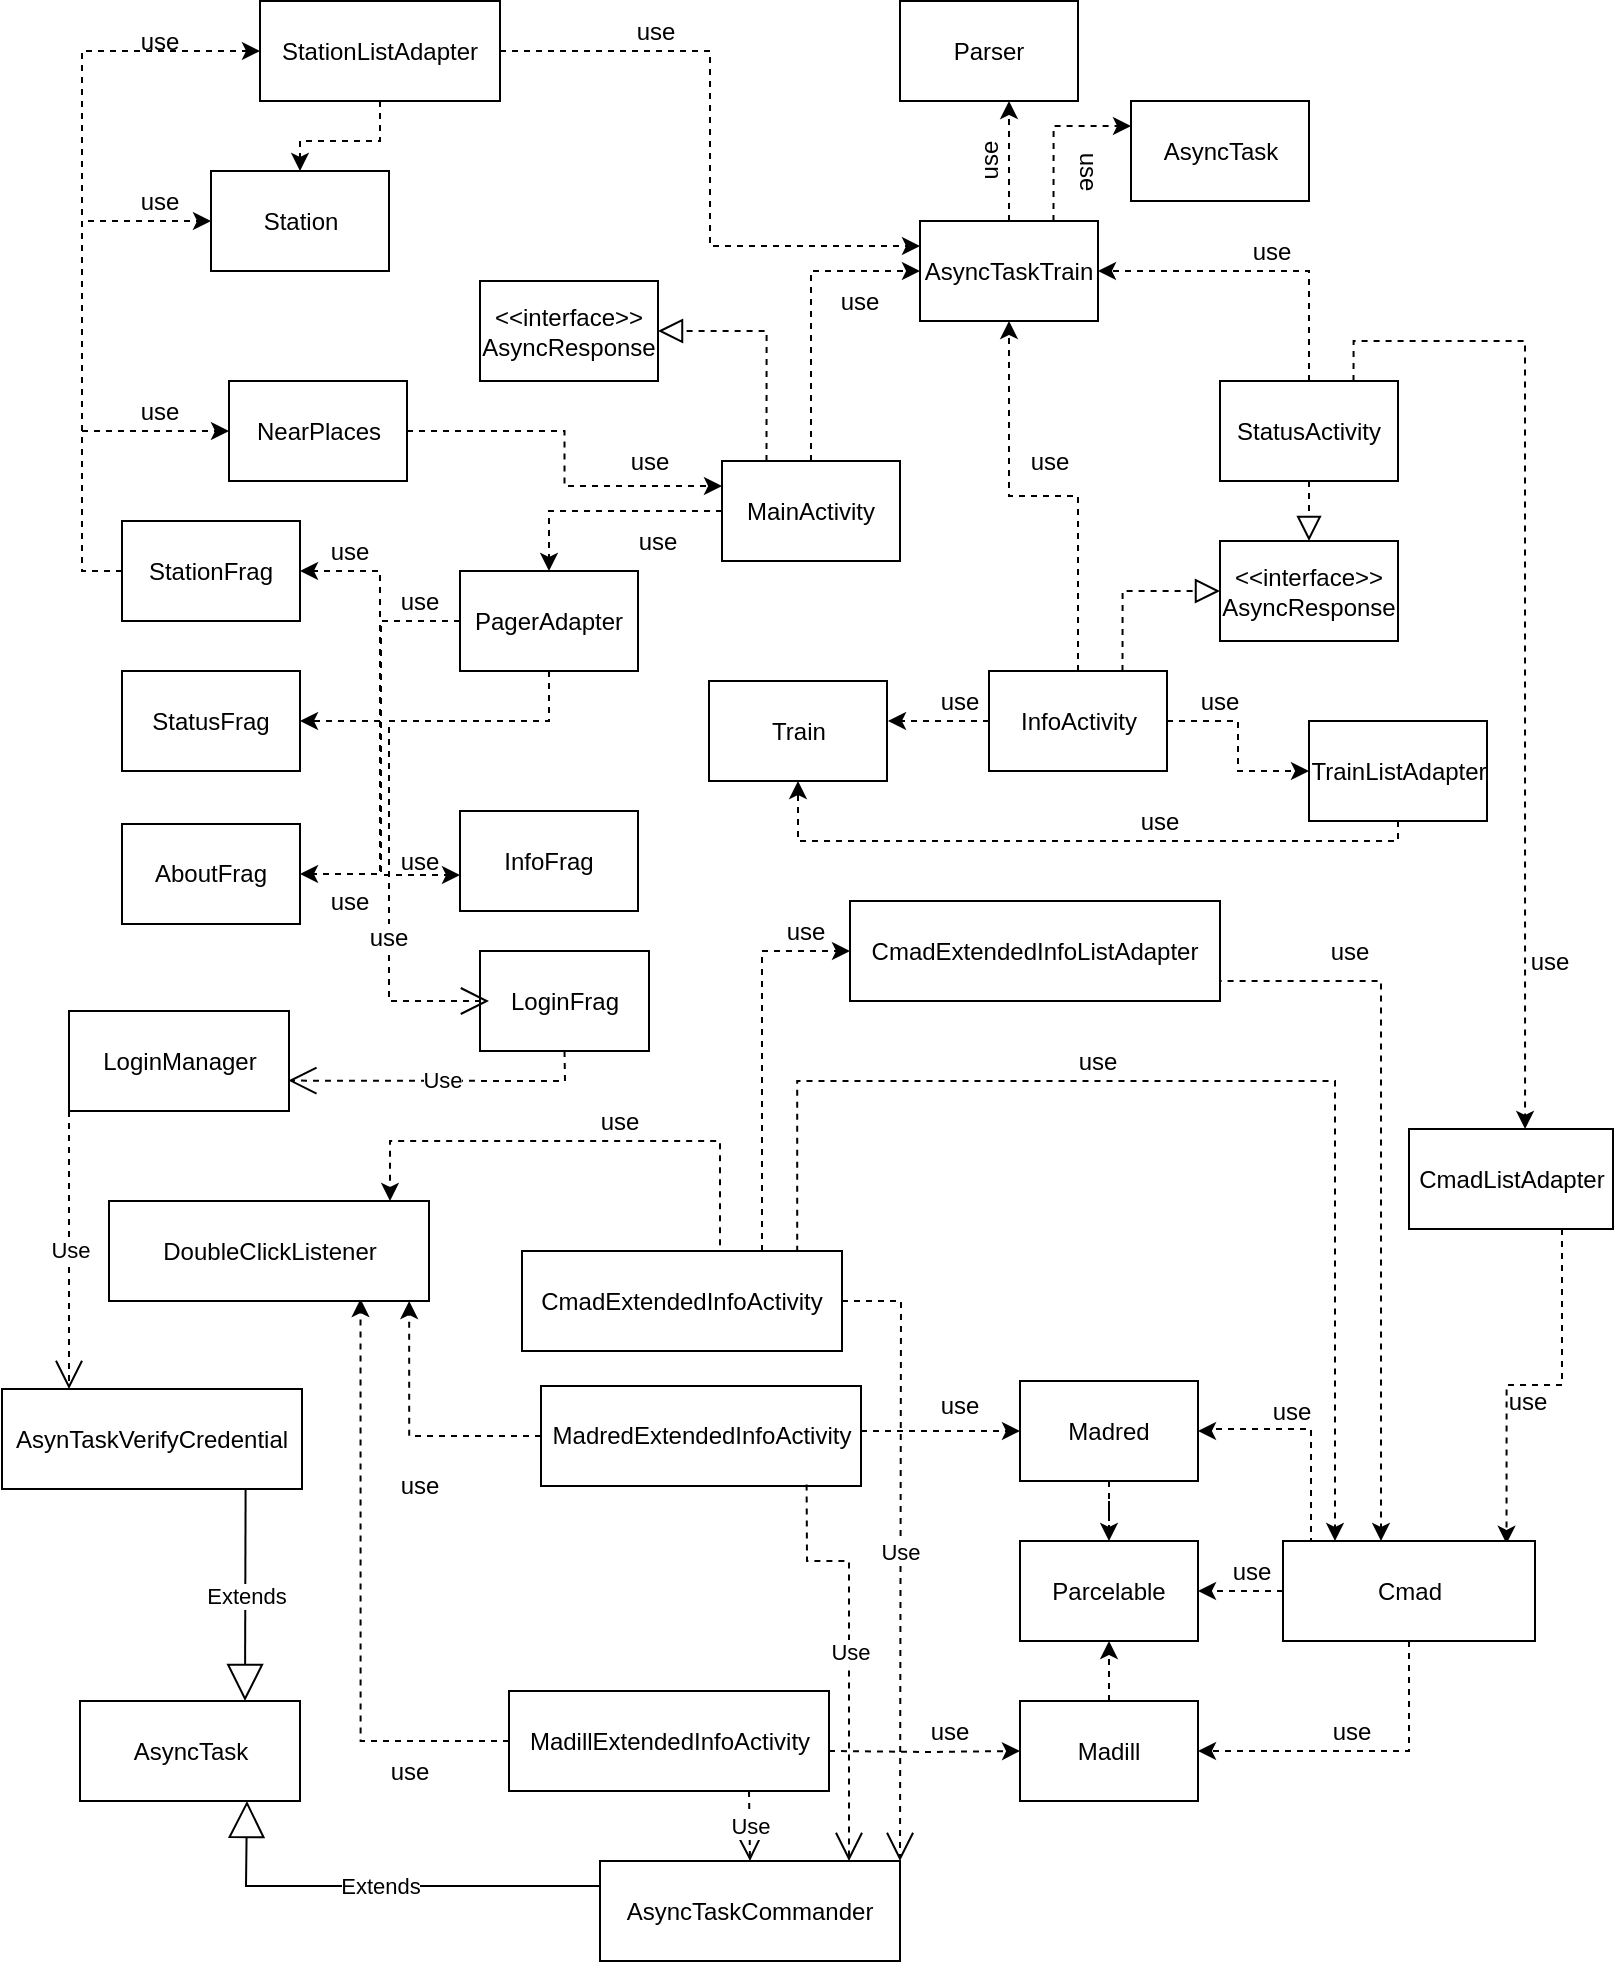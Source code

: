 <mxfile version="12.6.8" type="device"><diagram id="ic2kdQKNIkcibtvWoCll" name="Page-1"><mxGraphModel dx="918" dy="1298" grid="1" gridSize="10" guides="1" tooltips="1" connect="1" arrows="1" fold="1" page="1" pageScale="1" pageWidth="827" pageHeight="1169" math="0" shadow="0"><root><mxCell id="0"/><mxCell id="1" parent="0"/><mxCell id="wxgANtYZUAb52NGSIMrv-1" style="edgeStyle=orthogonalEdgeStyle;rounded=0;orthogonalLoop=1;jettySize=auto;html=1;exitX=0.5;exitY=0;exitDx=0;exitDy=0;entryX=0;entryY=0.5;entryDx=0;entryDy=0;dashed=1;" parent="1" source="wxgANtYZUAb52NGSIMrv-4" target="wxgANtYZUAb52NGSIMrv-9" edge="1"><mxGeometry relative="1" as="geometry"/></mxCell><mxCell id="wxgANtYZUAb52NGSIMrv-2" style="edgeStyle=orthogonalEdgeStyle;rounded=0;orthogonalLoop=1;jettySize=auto;html=1;exitX=0.25;exitY=0;exitDx=0;exitDy=0;entryX=1;entryY=0.5;entryDx=0;entryDy=0;dashed=1;endArrow=block;endFill=0;endSize=10;" parent="1" source="wxgANtYZUAb52NGSIMrv-4" target="wxgANtYZUAb52NGSIMrv-5" edge="1"><mxGeometry relative="1" as="geometry"/></mxCell><mxCell id="wxgANtYZUAb52NGSIMrv-3" style="edgeStyle=orthogonalEdgeStyle;rounded=0;orthogonalLoop=1;jettySize=auto;html=1;exitX=0;exitY=0.5;exitDx=0;exitDy=0;entryX=0.5;entryY=0;entryDx=0;entryDy=0;dashed=1;" parent="1" source="wxgANtYZUAb52NGSIMrv-4" target="wxgANtYZUAb52NGSIMrv-20" edge="1"><mxGeometry relative="1" as="geometry"/></mxCell><mxCell id="wxgANtYZUAb52NGSIMrv-4" value="MainActivity" style="rounded=0;whiteSpace=wrap;html=1;" parent="1" vertex="1"><mxGeometry x="370" y="324.5" width="89" height="50" as="geometry"/></mxCell><mxCell id="wxgANtYZUAb52NGSIMrv-5" value="&amp;lt;&amp;lt;interface&amp;gt;&amp;gt;&lt;br&gt;AsyncResponse" style="rounded=0;whiteSpace=wrap;html=1;" parent="1" vertex="1"><mxGeometry x="249" y="234.5" width="89" height="50" as="geometry"/></mxCell><mxCell id="wxgANtYZUAb52NGSIMrv-6" style="edgeStyle=orthogonalEdgeStyle;rounded=0;orthogonalLoop=1;jettySize=auto;html=1;exitX=0.5;exitY=0;exitDx=0;exitDy=0;entryX=0.5;entryY=1;entryDx=0;entryDy=0;strokeColor=none;dashed=1;" parent="1" source="wxgANtYZUAb52NGSIMrv-9" target="wxgANtYZUAb52NGSIMrv-10" edge="1"><mxGeometry relative="1" as="geometry"/></mxCell><mxCell id="wxgANtYZUAb52NGSIMrv-7" style="edgeStyle=orthogonalEdgeStyle;rounded=0;orthogonalLoop=1;jettySize=auto;html=1;dashed=1;" parent="1" source="wxgANtYZUAb52NGSIMrv-9" edge="1"><mxGeometry relative="1" as="geometry"><mxPoint x="513.5" y="144.5" as="targetPoint"/></mxGeometry></mxCell><mxCell id="wxgANtYZUAb52NGSIMrv-8" style="edgeStyle=orthogonalEdgeStyle;rounded=0;orthogonalLoop=1;jettySize=auto;html=1;exitX=0.75;exitY=0;exitDx=0;exitDy=0;entryX=0;entryY=0.25;entryDx=0;entryDy=0;dashed=1;" parent="1" source="wxgANtYZUAb52NGSIMrv-9" target="wxgANtYZUAb52NGSIMrv-46" edge="1"><mxGeometry relative="1" as="geometry"/></mxCell><mxCell id="wxgANtYZUAb52NGSIMrv-9" value="AsyncTaskTrain" style="rounded=0;whiteSpace=wrap;html=1;" parent="1" vertex="1"><mxGeometry x="469" y="204.5" width="89" height="50" as="geometry"/></mxCell><mxCell id="wxgANtYZUAb52NGSIMrv-10" value="Parser" style="rounded=0;whiteSpace=wrap;html=1;" parent="1" vertex="1"><mxGeometry x="459" y="94.5" width="89" height="50" as="geometry"/></mxCell><mxCell id="wxgANtYZUAb52NGSIMrv-11" style="edgeStyle=orthogonalEdgeStyle;rounded=0;orthogonalLoop=1;jettySize=auto;html=1;exitX=0.5;exitY=0;exitDx=0;exitDy=0;entryX=1;entryY=0.5;entryDx=0;entryDy=0;dashed=1;" parent="1" source="wxgANtYZUAb52NGSIMrv-14" target="wxgANtYZUAb52NGSIMrv-9" edge="1"><mxGeometry relative="1" as="geometry"/></mxCell><mxCell id="wxgANtYZUAb52NGSIMrv-12" style="edgeStyle=orthogonalEdgeStyle;rounded=0;orthogonalLoop=1;jettySize=auto;html=1;exitX=0.5;exitY=1;exitDx=0;exitDy=0;entryX=0.5;entryY=0;entryDx=0;entryDy=0;dashed=1;endArrow=block;endFill=0;strokeWidth=1;sourcePerimeterSpacing=7;targetPerimeterSpacing=4;endSize=10;" parent="1" source="wxgANtYZUAb52NGSIMrv-14" target="wxgANtYZUAb52NGSIMrv-15" edge="1"><mxGeometry relative="1" as="geometry"/></mxCell><mxCell id="wxgANtYZUAb52NGSIMrv-13" style="edgeStyle=orthogonalEdgeStyle;rounded=0;orthogonalLoop=1;jettySize=auto;html=1;exitX=0.75;exitY=0;exitDx=0;exitDy=0;entryX=0.569;entryY=0;entryDx=0;entryDy=0;dashed=1;entryPerimeter=0;" parent="1" source="wxgANtYZUAb52NGSIMrv-14" target="wxgANtYZUAb52NGSIMrv-24" edge="1"><mxGeometry relative="1" as="geometry"><Array as="points"><mxPoint x="685.5" y="264.5"/><mxPoint x="771.5" y="264.5"/></Array></mxGeometry></mxCell><mxCell id="wxgANtYZUAb52NGSIMrv-14" value="StatusActivity" style="rounded=0;whiteSpace=wrap;html=1;" parent="1" vertex="1"><mxGeometry x="619" y="284.5" width="89" height="50" as="geometry"/></mxCell><mxCell id="wxgANtYZUAb52NGSIMrv-15" value="&amp;lt;&amp;lt;interface&amp;gt;&amp;gt;&lt;br&gt;AsyncResponse" style="rounded=0;whiteSpace=wrap;html=1;" parent="1" vertex="1"><mxGeometry x="619" y="364.5" width="89" height="50" as="geometry"/></mxCell><mxCell id="wxgANtYZUAb52NGSIMrv-16" style="edgeStyle=orthogonalEdgeStyle;rounded=0;orthogonalLoop=1;jettySize=auto;html=1;dashed=1;entryX=1;entryY=0.5;entryDx=0;entryDy=0;" parent="1" source="wxgANtYZUAb52NGSIMrv-20" target="wxgANtYZUAb52NGSIMrv-21" edge="1"><mxGeometry relative="1" as="geometry"><mxPoint x="169" y="379.5" as="targetPoint"/></mxGeometry></mxCell><mxCell id="wxgANtYZUAb52NGSIMrv-17" style="edgeStyle=orthogonalEdgeStyle;rounded=0;orthogonalLoop=1;jettySize=auto;html=1;entryX=1;entryY=0.5;entryDx=0;entryDy=0;dashed=1;" parent="1" source="wxgANtYZUAb52NGSIMrv-20" target="wxgANtYZUAb52NGSIMrv-22" edge="1"><mxGeometry relative="1" as="geometry"/></mxCell><mxCell id="wxgANtYZUAb52NGSIMrv-18" style="edgeStyle=orthogonalEdgeStyle;rounded=0;orthogonalLoop=1;jettySize=auto;html=1;entryX=1;entryY=0.5;entryDx=0;entryDy=0;dashed=1;" parent="1" source="wxgANtYZUAb52NGSIMrv-20" target="wxgANtYZUAb52NGSIMrv-55" edge="1"><mxGeometry relative="1" as="geometry"/></mxCell><mxCell id="wxgANtYZUAb52NGSIMrv-19" style="edgeStyle=orthogonalEdgeStyle;rounded=0;orthogonalLoop=1;jettySize=auto;html=1;entryX=0;entryY=0.64;entryDx=0;entryDy=0;dashed=1;exitX=0;exitY=0.5;exitDx=0;exitDy=0;entryPerimeter=0;" parent="1" source="wxgANtYZUAb52NGSIMrv-20" target="wxgANtYZUAb52NGSIMrv-58" edge="1"><mxGeometry relative="1" as="geometry"><Array as="points"><mxPoint x="199.5" y="404.5"/><mxPoint x="199.5" y="531.5"/></Array></mxGeometry></mxCell><mxCell id="wxgANtYZUAb52NGSIMrv-20" value="PagerAdapter" style="rounded=0;whiteSpace=wrap;html=1;" parent="1" vertex="1"><mxGeometry x="239" y="379.5" width="89" height="50" as="geometry"/></mxCell><mxCell id="wxgANtYZUAb52NGSIMrv-21" value="StatusFrag" style="rounded=0;whiteSpace=wrap;html=1;" parent="1" vertex="1"><mxGeometry x="70" y="429.5" width="89" height="50" as="geometry"/></mxCell><mxCell id="wxgANtYZUAb52NGSIMrv-22" value="AboutFrag" style="rounded=0;whiteSpace=wrap;html=1;" parent="1" vertex="1"><mxGeometry x="70" y="506" width="89" height="50" as="geometry"/></mxCell><mxCell id="wxgANtYZUAb52NGSIMrv-23" style="edgeStyle=orthogonalEdgeStyle;rounded=0;orthogonalLoop=1;jettySize=auto;html=1;exitX=0.75;exitY=1;exitDx=0;exitDy=0;entryX=0.887;entryY=0.028;entryDx=0;entryDy=0;dashed=1;entryPerimeter=0;" parent="1" source="wxgANtYZUAb52NGSIMrv-24" target="wxgANtYZUAb52NGSIMrv-28" edge="1"><mxGeometry relative="1" as="geometry"/></mxCell><mxCell id="wxgANtYZUAb52NGSIMrv-24" value="CmadListAdapter" style="rounded=0;whiteSpace=wrap;html=1;" parent="1" vertex="1"><mxGeometry x="713.5" y="658.5" width="102" height="50" as="geometry"/></mxCell><mxCell id="wxgANtYZUAb52NGSIMrv-25" style="edgeStyle=orthogonalEdgeStyle;rounded=0;orthogonalLoop=1;jettySize=auto;html=1;exitX=0.25;exitY=0;exitDx=0;exitDy=0;entryX=1;entryY=0.5;entryDx=0;entryDy=0;dashed=1;" parent="1" source="wxgANtYZUAb52NGSIMrv-28" target="wxgANtYZUAb52NGSIMrv-30" edge="1"><mxGeometry relative="1" as="geometry"><Array as="points"><mxPoint x="664.5" y="865.5"/><mxPoint x="664.5" y="808.5"/><mxPoint x="613.5" y="808.5"/></Array></mxGeometry></mxCell><mxCell id="wxgANtYZUAb52NGSIMrv-26" style="edgeStyle=orthogonalEdgeStyle;rounded=0;orthogonalLoop=1;jettySize=auto;html=1;exitX=0.5;exitY=1;exitDx=0;exitDy=0;entryX=1;entryY=0.5;entryDx=0;entryDy=0;dashed=1;" parent="1" source="wxgANtYZUAb52NGSIMrv-28" target="wxgANtYZUAb52NGSIMrv-32" edge="1"><mxGeometry relative="1" as="geometry"/></mxCell><mxCell id="wxgANtYZUAb52NGSIMrv-27" style="edgeStyle=orthogonalEdgeStyle;rounded=0;orthogonalLoop=1;jettySize=auto;html=1;entryX=1;entryY=0.5;entryDx=0;entryDy=0;dashed=1;" parent="1" source="wxgANtYZUAb52NGSIMrv-28" target="wxgANtYZUAb52NGSIMrv-47" edge="1"><mxGeometry relative="1" as="geometry"/></mxCell><mxCell id="wxgANtYZUAb52NGSIMrv-28" value="Cmad" style="rounded=0;whiteSpace=wrap;html=1;" parent="1" vertex="1"><mxGeometry x="650.5" y="864.5" width="126" height="50" as="geometry"/></mxCell><mxCell id="wxgANtYZUAb52NGSIMrv-29" value="" style="edgeStyle=orthogonalEdgeStyle;rounded=0;orthogonalLoop=1;jettySize=auto;html=1;dashed=1;" parent="1" source="wxgANtYZUAb52NGSIMrv-30" target="wxgANtYZUAb52NGSIMrv-47" edge="1"><mxGeometry relative="1" as="geometry"/></mxCell><mxCell id="wxgANtYZUAb52NGSIMrv-30" value="Madred" style="rounded=0;whiteSpace=wrap;html=1;" parent="1" vertex="1"><mxGeometry x="519" y="784.5" width="89" height="50" as="geometry"/></mxCell><mxCell id="wxgANtYZUAb52NGSIMrv-31" style="edgeStyle=orthogonalEdgeStyle;rounded=0;orthogonalLoop=1;jettySize=auto;html=1;exitX=0.5;exitY=0;exitDx=0;exitDy=0;dashed=1;entryX=0.5;entryY=1;entryDx=0;entryDy=0;" parent="1" source="wxgANtYZUAb52NGSIMrv-32" target="wxgANtYZUAb52NGSIMrv-47" edge="1"><mxGeometry relative="1" as="geometry"><mxPoint x="624.5" y="859.5" as="targetPoint"/></mxGeometry></mxCell><mxCell id="wxgANtYZUAb52NGSIMrv-32" value="Madill" style="rounded=0;whiteSpace=wrap;html=1;" parent="1" vertex="1"><mxGeometry x="519" y="944.5" width="89" height="50" as="geometry"/></mxCell><mxCell id="wxgANtYZUAb52NGSIMrv-33" style="edgeStyle=orthogonalEdgeStyle;rounded=0;orthogonalLoop=1;jettySize=auto;html=1;exitX=0.86;exitY=0.007;exitDx=0;exitDy=0;dashed=1;exitPerimeter=0;" parent="1" source="wxgANtYZUAb52NGSIMrv-36" edge="1"><mxGeometry relative="1" as="geometry"><mxPoint x="676.5" y="864.5" as="targetPoint"/><Array as="points"><mxPoint x="408" y="634.5"/><mxPoint x="676" y="634.5"/></Array></mxGeometry></mxCell><mxCell id="wxgANtYZUAb52NGSIMrv-34" style="edgeStyle=orthogonalEdgeStyle;rounded=0;orthogonalLoop=1;jettySize=auto;html=1;dashed=1;exitX=0.75;exitY=0;exitDx=0;exitDy=0;entryX=0;entryY=0.5;entryDx=0;entryDy=0;" parent="1" source="wxgANtYZUAb52NGSIMrv-36" target="wxgANtYZUAb52NGSIMrv-38" edge="1"><mxGeometry relative="1" as="geometry"><mxPoint x="448" y="484.5" as="targetPoint"/><Array as="points"><mxPoint x="390" y="569.5"/></Array></mxGeometry></mxCell><mxCell id="wxgANtYZUAb52NGSIMrv-35" style="edgeStyle=orthogonalEdgeStyle;rounded=0;orthogonalLoop=1;jettySize=auto;html=1;dashed=1;exitX=0.602;exitY=0.007;exitDx=0;exitDy=0;exitPerimeter=0;" parent="1" source="wxgANtYZUAb52NGSIMrv-36" target="wxgANtYZUAb52NGSIMrv-45" edge="1"><mxGeometry relative="1" as="geometry"><mxPoint x="224" y="614.5" as="targetPoint"/><Array as="points"><mxPoint x="369" y="719.5"/><mxPoint x="369" y="664.5"/><mxPoint x="204" y="664.5"/></Array></mxGeometry></mxCell><mxCell id="wxgANtYZUAb52NGSIMrv-36" value="CmadExtendedInfoActivity" style="rounded=0;whiteSpace=wrap;html=1;" parent="1" vertex="1"><mxGeometry x="270" y="719.5" width="160" height="50" as="geometry"/></mxCell><mxCell id="wxgANtYZUAb52NGSIMrv-37" style="edgeStyle=orthogonalEdgeStyle;rounded=0;orthogonalLoop=1;jettySize=auto;html=1;dashed=1;exitX=0.75;exitY=1;exitDx=0;exitDy=0;" parent="1" source="wxgANtYZUAb52NGSIMrv-38" edge="1"><mxGeometry relative="1" as="geometry"><mxPoint x="538" y="506.5" as="sourcePoint"/><mxPoint x="699.5" y="864.5" as="targetPoint"/><Array as="points"><mxPoint x="573" y="584.5"/><mxPoint x="699" y="584.5"/></Array></mxGeometry></mxCell><mxCell id="wxgANtYZUAb52NGSIMrv-38" value="CmadExtendedInfoListAdapter" style="rounded=0;whiteSpace=wrap;html=1;" parent="1" vertex="1"><mxGeometry x="434" y="544.5" width="185" height="50" as="geometry"/></mxCell><mxCell id="wxgANtYZUAb52NGSIMrv-39" style="edgeStyle=orthogonalEdgeStyle;rounded=0;orthogonalLoop=1;jettySize=auto;html=1;entryX=0;entryY=0.5;entryDx=0;entryDy=0;dashed=1;" parent="1" target="wxgANtYZUAb52NGSIMrv-32" edge="1"><mxGeometry relative="1" as="geometry"><mxPoint x="423.5" y="969.5" as="sourcePoint"/></mxGeometry></mxCell><mxCell id="wxgANtYZUAb52NGSIMrv-40" style="edgeStyle=orthogonalEdgeStyle;rounded=0;orthogonalLoop=1;jettySize=auto;html=1;dashed=1;entryX=0.786;entryY=0.98;entryDx=0;entryDy=0;entryPerimeter=0;" parent="1" source="wxgANtYZUAb52NGSIMrv-41" edge="1" target="wxgANtYZUAb52NGSIMrv-45"><mxGeometry relative="1" as="geometry"><mxPoint x="119" y="744.5" as="targetPoint"/></mxGeometry></mxCell><mxCell id="wxgANtYZUAb52NGSIMrv-41" value="MadillExtendedInfoActivity" style="rounded=0;whiteSpace=wrap;html=1;" parent="1" vertex="1"><mxGeometry x="263.5" y="939.5" width="160" height="50" as="geometry"/></mxCell><mxCell id="wxgANtYZUAb52NGSIMrv-42" style="edgeStyle=orthogonalEdgeStyle;rounded=0;orthogonalLoop=1;jettySize=auto;html=1;entryX=0;entryY=0.5;entryDx=0;entryDy=0;dashed=1;" parent="1" target="wxgANtYZUAb52NGSIMrv-30" edge="1"><mxGeometry relative="1" as="geometry"><mxPoint x="439.5" y="809.5" as="sourcePoint"/><Array as="points"><mxPoint x="439.5" y="809.5"/></Array></mxGeometry></mxCell><mxCell id="wxgANtYZUAb52NGSIMrv-43" style="edgeStyle=orthogonalEdgeStyle;rounded=0;orthogonalLoop=1;jettySize=auto;html=1;entryX=0.938;entryY=1;entryDx=0;entryDy=0;dashed=1;entryPerimeter=0;" parent="1" source="wxgANtYZUAb52NGSIMrv-44" target="wxgANtYZUAb52NGSIMrv-45" edge="1"><mxGeometry relative="1" as="geometry"/></mxCell><mxCell id="wxgANtYZUAb52NGSIMrv-44" value="MadredExtendedInfoActivity" style="rounded=0;whiteSpace=wrap;html=1;" parent="1" vertex="1"><mxGeometry x="279.5" y="787" width="160" height="50" as="geometry"/></mxCell><mxCell id="wxgANtYZUAb52NGSIMrv-45" value="DoubleClickListener" style="rounded=0;whiteSpace=wrap;html=1;" parent="1" vertex="1"><mxGeometry x="63.5" y="694.5" width="160" height="50" as="geometry"/></mxCell><mxCell id="wxgANtYZUAb52NGSIMrv-46" value="AsyncTask" style="rounded=0;whiteSpace=wrap;html=1;" parent="1" vertex="1"><mxGeometry x="574.5" y="144.5" width="89" height="50" as="geometry"/></mxCell><mxCell id="wxgANtYZUAb52NGSIMrv-47" value="Parcelable" style="rounded=0;whiteSpace=wrap;html=1;" parent="1" vertex="1"><mxGeometry x="519" y="864.5" width="89" height="50" as="geometry"/></mxCell><mxCell id="wxgANtYZUAb52NGSIMrv-48" value="" style="edgeStyle=orthogonalEdgeStyle;rounded=0;orthogonalLoop=1;jettySize=auto;html=1;dashed=1;" parent="1" source="wxgANtYZUAb52NGSIMrv-50" target="wxgANtYZUAb52NGSIMrv-51" edge="1"><mxGeometry relative="1" as="geometry"/></mxCell><mxCell id="wxgANtYZUAb52NGSIMrv-49" style="edgeStyle=orthogonalEdgeStyle;rounded=0;orthogonalLoop=1;jettySize=auto;html=1;exitX=1;exitY=0.5;exitDx=0;exitDy=0;entryX=0;entryY=0.25;entryDx=0;entryDy=0;dashed=1;" parent="1" source="wxgANtYZUAb52NGSIMrv-50" target="wxgANtYZUAb52NGSIMrv-9" edge="1"><mxGeometry relative="1" as="geometry"/></mxCell><mxCell id="wxgANtYZUAb52NGSIMrv-50" value="StationListAdapter" style="rounded=0;whiteSpace=wrap;html=1;" parent="1" vertex="1"><mxGeometry x="139" y="94.5" width="120" height="50" as="geometry"/></mxCell><mxCell id="wxgANtYZUAb52NGSIMrv-51" value="Station" style="rounded=0;whiteSpace=wrap;html=1;" parent="1" vertex="1"><mxGeometry x="114.5" y="179.5" width="89" height="50" as="geometry"/></mxCell><mxCell id="wxgANtYZUAb52NGSIMrv-52" style="edgeStyle=orthogonalEdgeStyle;rounded=0;orthogonalLoop=1;jettySize=auto;html=1;exitX=0;exitY=0.5;exitDx=0;exitDy=0;entryX=0;entryY=0.5;entryDx=0;entryDy=0;dashed=1;" parent="1" source="wxgANtYZUAb52NGSIMrv-55" target="wxgANtYZUAb52NGSIMrv-50" edge="1"><mxGeometry relative="1" as="geometry"/></mxCell><mxCell id="wxgANtYZUAb52NGSIMrv-53" style="edgeStyle=orthogonalEdgeStyle;rounded=0;orthogonalLoop=1;jettySize=auto;html=1;entryX=0;entryY=0.5;entryDx=0;entryDy=0;dashed=1;exitX=0;exitY=0.5;exitDx=0;exitDy=0;" parent="1" source="wxgANtYZUAb52NGSIMrv-55" target="wxgANtYZUAb52NGSIMrv-51" edge="1"><mxGeometry relative="1" as="geometry"/></mxCell><mxCell id="wxgANtYZUAb52NGSIMrv-54" style="edgeStyle=orthogonalEdgeStyle;rounded=0;orthogonalLoop=1;jettySize=auto;html=1;exitX=0;exitY=0.5;exitDx=0;exitDy=0;entryX=0;entryY=0.5;entryDx=0;entryDy=0;dashed=1;" parent="1" source="wxgANtYZUAb52NGSIMrv-55" target="wxgANtYZUAb52NGSIMrv-57" edge="1"><mxGeometry relative="1" as="geometry"/></mxCell><mxCell id="wxgANtYZUAb52NGSIMrv-55" value="StationFrag" style="rounded=0;whiteSpace=wrap;html=1;" parent="1" vertex="1"><mxGeometry x="70" y="354.5" width="89" height="50" as="geometry"/></mxCell><mxCell id="wxgANtYZUAb52NGSIMrv-56" style="edgeStyle=orthogonalEdgeStyle;rounded=0;orthogonalLoop=1;jettySize=auto;html=1;entryX=0;entryY=0.25;entryDx=0;entryDy=0;dashed=1;" parent="1" source="wxgANtYZUAb52NGSIMrv-57" target="wxgANtYZUAb52NGSIMrv-4" edge="1"><mxGeometry relative="1" as="geometry"/></mxCell><mxCell id="wxgANtYZUAb52NGSIMrv-57" value="NearPlaces" style="rounded=0;whiteSpace=wrap;html=1;" parent="1" vertex="1"><mxGeometry x="123.5" y="284.5" width="89" height="50" as="geometry"/></mxCell><mxCell id="wxgANtYZUAb52NGSIMrv-58" value="InfoFrag" style="rounded=0;whiteSpace=wrap;html=1;" parent="1" vertex="1"><mxGeometry x="239" y="499.5" width="89" height="50" as="geometry"/></mxCell><mxCell id="wxgANtYZUAb52NGSIMrv-59" value="Train" style="rounded=0;whiteSpace=wrap;html=1;" parent="1" vertex="1"><mxGeometry x="363.5" y="434.5" width="89" height="50" as="geometry"/></mxCell><mxCell id="wxgANtYZUAb52NGSIMrv-60" style="edgeStyle=orthogonalEdgeStyle;rounded=0;orthogonalLoop=1;jettySize=auto;html=1;entryX=0.5;entryY=1;entryDx=0;entryDy=0;dashed=1;exitX=0.5;exitY=1;exitDx=0;exitDy=0;" parent="1" source="wxgANtYZUAb52NGSIMrv-61" target="wxgANtYZUAb52NGSIMrv-59" edge="1"><mxGeometry relative="1" as="geometry"><mxPoint x="664" y="514.5" as="sourcePoint"/><Array as="points"><mxPoint x="708" y="514.5"/><mxPoint x="408" y="514.5"/></Array></mxGeometry></mxCell><mxCell id="wxgANtYZUAb52NGSIMrv-61" value="TrainListAdapter" style="rounded=0;whiteSpace=wrap;html=1;" parent="1" vertex="1"><mxGeometry x="663.5" y="454.5" width="89" height="50" as="geometry"/></mxCell><mxCell id="wxgANtYZUAb52NGSIMrv-62" style="edgeStyle=orthogonalEdgeStyle;rounded=0;orthogonalLoop=1;jettySize=auto;html=1;entryX=0.5;entryY=1;entryDx=0;entryDy=0;dashed=1;" parent="1" source="wxgANtYZUAb52NGSIMrv-66" target="wxgANtYZUAb52NGSIMrv-9" edge="1"><mxGeometry relative="1" as="geometry"/></mxCell><mxCell id="wxgANtYZUAb52NGSIMrv-63" style="edgeStyle=orthogonalEdgeStyle;rounded=0;orthogonalLoop=1;jettySize=auto;html=1;exitX=0;exitY=0.5;exitDx=0;exitDy=0;dashed=1;" parent="1" source="wxgANtYZUAb52NGSIMrv-66" edge="1"><mxGeometry relative="1" as="geometry"><mxPoint x="453" y="454.5" as="targetPoint"/></mxGeometry></mxCell><mxCell id="wxgANtYZUAb52NGSIMrv-64" style="edgeStyle=orthogonalEdgeStyle;rounded=0;orthogonalLoop=1;jettySize=auto;html=1;exitX=1;exitY=0.5;exitDx=0;exitDy=0;entryX=0;entryY=0.5;entryDx=0;entryDy=0;dashed=1;" parent="1" source="wxgANtYZUAb52NGSIMrv-66" target="wxgANtYZUAb52NGSIMrv-61" edge="1"><mxGeometry relative="1" as="geometry"/></mxCell><mxCell id="wxgANtYZUAb52NGSIMrv-65" style="edgeStyle=orthogonalEdgeStyle;rounded=0;orthogonalLoop=1;jettySize=auto;html=1;exitX=0.75;exitY=0;exitDx=0;exitDy=0;entryX=0;entryY=0.5;entryDx=0;entryDy=0;dashed=1;endArrow=block;endFill=0;endSize=10;" parent="1" source="wxgANtYZUAb52NGSIMrv-66" target="wxgANtYZUAb52NGSIMrv-15" edge="1"><mxGeometry relative="1" as="geometry"/></mxCell><mxCell id="wxgANtYZUAb52NGSIMrv-66" value="InfoActivity" style="rounded=0;whiteSpace=wrap;html=1;" parent="1" vertex="1"><mxGeometry x="503.5" y="429.5" width="89" height="50" as="geometry"/></mxCell><mxCell id="wxgANtYZUAb52NGSIMrv-67" value="use" style="text;html=1;strokeColor=none;fillColor=none;align=center;verticalAlign=middle;whiteSpace=wrap;rounded=0;" parent="1" vertex="1"><mxGeometry x="538" y="614.5" width="40" height="20" as="geometry"/></mxCell><mxCell id="wxgANtYZUAb52NGSIMrv-68" value="use" style="text;html=1;strokeColor=none;fillColor=none;align=center;verticalAlign=middle;whiteSpace=wrap;rounded=0;" parent="1" vertex="1"><mxGeometry x="663.5" y="559.5" width="40" height="20" as="geometry"/></mxCell><mxCell id="wxgANtYZUAb52NGSIMrv-69" value="use" style="text;html=1;strokeColor=none;fillColor=none;align=center;verticalAlign=middle;whiteSpace=wrap;rounded=0;" parent="1" vertex="1"><mxGeometry x="299" y="644.5" width="40" height="20" as="geometry"/></mxCell><mxCell id="wxgANtYZUAb52NGSIMrv-70" value="use" style="text;html=1;strokeColor=none;fillColor=none;align=center;verticalAlign=middle;whiteSpace=wrap;rounded=0;" parent="1" vertex="1"><mxGeometry x="199" y="827" width="40" height="20" as="geometry"/></mxCell><mxCell id="wxgANtYZUAb52NGSIMrv-71" value="use" style="text;html=1;strokeColor=none;fillColor=none;align=center;verticalAlign=middle;whiteSpace=wrap;rounded=0;" parent="1" vertex="1"><mxGeometry x="193.5" y="969.5" width="40" height="20" as="geometry"/></mxCell><mxCell id="wxgANtYZUAb52NGSIMrv-72" value="use" style="text;html=1;strokeColor=none;fillColor=none;align=center;verticalAlign=middle;whiteSpace=wrap;rounded=0;" parent="1" vertex="1"><mxGeometry x="463.5" y="949.5" width="40" height="20" as="geometry"/></mxCell><mxCell id="wxgANtYZUAb52NGSIMrv-73" value="use" style="text;html=1;strokeColor=none;fillColor=none;align=center;verticalAlign=middle;whiteSpace=wrap;rounded=0;" parent="1" vertex="1"><mxGeometry x="664.5" y="949.5" width="40" height="20" as="geometry"/></mxCell><mxCell id="wxgANtYZUAb52NGSIMrv-74" value="use" style="text;html=1;strokeColor=none;fillColor=none;align=center;verticalAlign=middle;whiteSpace=wrap;rounded=0;" parent="1" vertex="1"><mxGeometry x="752.5" y="784.5" width="40" height="20" as="geometry"/></mxCell><mxCell id="wxgANtYZUAb52NGSIMrv-75" value="use" style="text;html=1;strokeColor=none;fillColor=none;align=center;verticalAlign=middle;whiteSpace=wrap;rounded=0;" parent="1" vertex="1"><mxGeometry x="763.5" y="564.5" width="40" height="20" as="geometry"/></mxCell><mxCell id="wxgANtYZUAb52NGSIMrv-76" value="use" style="text;html=1;strokeColor=none;fillColor=none;align=center;verticalAlign=middle;whiteSpace=wrap;rounded=0;" parent="1" vertex="1"><mxGeometry x="569" y="494.5" width="40" height="20" as="geometry"/></mxCell><mxCell id="wxgANtYZUAb52NGSIMrv-77" value="use" style="text;html=1;strokeColor=none;fillColor=none;align=center;verticalAlign=middle;whiteSpace=wrap;rounded=0;" parent="1" vertex="1"><mxGeometry x="599" y="434.5" width="40" height="20" as="geometry"/></mxCell><mxCell id="wxgANtYZUAb52NGSIMrv-78" value="use" style="text;html=1;strokeColor=none;fillColor=none;align=center;verticalAlign=middle;whiteSpace=wrap;rounded=0;" parent="1" vertex="1"><mxGeometry x="469" y="434.5" width="40" height="20" as="geometry"/></mxCell><mxCell id="wxgANtYZUAb52NGSIMrv-79" value="use" style="text;html=1;strokeColor=none;fillColor=none;align=center;verticalAlign=middle;whiteSpace=wrap;rounded=0;" parent="1" vertex="1"><mxGeometry x="513.5" y="314.5" width="40" height="20" as="geometry"/></mxCell><mxCell id="wxgANtYZUAb52NGSIMrv-80" value="use" style="text;html=1;strokeColor=none;fillColor=none;align=center;verticalAlign=middle;whiteSpace=wrap;rounded=0;" parent="1" vertex="1"><mxGeometry x="317" y="99.5" width="40" height="20" as="geometry"/></mxCell><mxCell id="wxgANtYZUAb52NGSIMrv-81" value="use" style="text;html=1;strokeColor=none;fillColor=none;align=center;verticalAlign=middle;whiteSpace=wrap;rounded=0;" parent="1" vertex="1"><mxGeometry x="69" y="104.5" width="40" height="20" as="geometry"/></mxCell><mxCell id="wxgANtYZUAb52NGSIMrv-82" value="use" style="text;html=1;strokeColor=none;fillColor=none;align=center;verticalAlign=middle;whiteSpace=wrap;rounded=0;" parent="1" vertex="1"><mxGeometry x="69" y="184.5" width="40" height="20" as="geometry"/></mxCell><mxCell id="wxgANtYZUAb52NGSIMrv-83" value="use" style="text;html=1;strokeColor=none;fillColor=none;align=center;verticalAlign=middle;whiteSpace=wrap;rounded=0;" parent="1" vertex="1"><mxGeometry x="69" y="289.5" width="40" height="20" as="geometry"/></mxCell><mxCell id="wxgANtYZUAb52NGSIMrv-84" value="use" style="text;html=1;strokeColor=none;fillColor=none;align=center;verticalAlign=middle;whiteSpace=wrap;rounded=0;" parent="1" vertex="1"><mxGeometry x="625" y="209.5" width="40" height="20" as="geometry"/></mxCell><mxCell id="wxgANtYZUAb52NGSIMrv-85" value="use" style="text;html=1;strokeColor=none;fillColor=none;align=center;verticalAlign=middle;whiteSpace=wrap;rounded=0;" parent="1" vertex="1"><mxGeometry x="419" y="234.5" width="40" height="20" as="geometry"/></mxCell><mxCell id="wxgANtYZUAb52NGSIMrv-86" value="use" style="text;html=1;strokeColor=none;fillColor=none;align=center;verticalAlign=middle;whiteSpace=wrap;rounded=0;" parent="1" vertex="1"><mxGeometry x="314" y="314.5" width="40" height="20" as="geometry"/></mxCell><mxCell id="wxgANtYZUAb52NGSIMrv-87" value="use" style="text;html=1;strokeColor=none;fillColor=none;align=center;verticalAlign=middle;whiteSpace=wrap;rounded=0;" parent="1" vertex="1"><mxGeometry x="318" y="354.5" width="40" height="20" as="geometry"/></mxCell><mxCell id="wxgANtYZUAb52NGSIMrv-88" value="use" style="text;html=1;strokeColor=none;fillColor=none;align=center;verticalAlign=middle;whiteSpace=wrap;rounded=0;" parent="1" vertex="1"><mxGeometry x="634.5" y="789.5" width="40" height="20" as="geometry"/></mxCell><mxCell id="wxgANtYZUAb52NGSIMrv-89" value="use" style="text;html=1;strokeColor=none;fillColor=none;align=center;verticalAlign=middle;whiteSpace=wrap;rounded=0;" parent="1" vertex="1"><mxGeometry x="614.5" y="869.5" width="40" height="20" as="geometry"/></mxCell><mxCell id="wxgANtYZUAb52NGSIMrv-90" value="use" style="text;html=1;strokeColor=none;fillColor=none;align=center;verticalAlign=middle;whiteSpace=wrap;rounded=0;" parent="1" vertex="1"><mxGeometry x="469" y="787" width="40" height="20" as="geometry"/></mxCell><mxCell id="wxgANtYZUAb52NGSIMrv-91" value="use" style="text;html=1;strokeColor=none;fillColor=none;align=center;verticalAlign=middle;whiteSpace=wrap;rounded=0;" parent="1" vertex="1"><mxGeometry x="199" y="514.5" width="40" height="20" as="geometry"/></mxCell><mxCell id="wxgANtYZUAb52NGSIMrv-92" value="use" style="text;html=1;strokeColor=none;fillColor=none;align=center;verticalAlign=middle;whiteSpace=wrap;rounded=0;" parent="1" vertex="1"><mxGeometry x="199" y="384.5" width="40" height="20" as="geometry"/></mxCell><mxCell id="wxgANtYZUAb52NGSIMrv-93" value="use" style="text;html=1;strokeColor=none;fillColor=none;align=center;verticalAlign=middle;whiteSpace=wrap;rounded=0;" parent="1" vertex="1"><mxGeometry x="163.5" y="359.5" width="40" height="20" as="geometry"/></mxCell><mxCell id="wxgANtYZUAb52NGSIMrv-94" value="use" style="text;html=1;strokeColor=none;fillColor=none;align=center;verticalAlign=middle;whiteSpace=wrap;rounded=0;" parent="1" vertex="1"><mxGeometry x="163.5" y="534.5" width="40" height="20" as="geometry"/></mxCell><mxCell id="wxgANtYZUAb52NGSIMrv-95" value="use" style="text;html=1;strokeColor=none;fillColor=none;align=center;verticalAlign=middle;whiteSpace=wrap;rounded=0;rotation=-90;" parent="1" vertex="1"><mxGeometry x="483.5" y="164.5" width="40" height="20" as="geometry"/></mxCell><mxCell id="wxgANtYZUAb52NGSIMrv-96" value="use" style="text;html=1;strokeColor=none;fillColor=none;align=center;verticalAlign=middle;whiteSpace=wrap;rounded=0;rotation=90;" parent="1" vertex="1"><mxGeometry x="533.5" y="169.5" width="40" height="20" as="geometry"/></mxCell><mxCell id="wxgANtYZUAb52NGSIMrv-97" value="use" style="text;html=1;strokeColor=none;fillColor=none;align=center;verticalAlign=middle;whiteSpace=wrap;rounded=0;" parent="1" vertex="1"><mxGeometry x="392" y="549.5" width="40" height="20" as="geometry"/></mxCell><mxCell id="Ggn8Yv9H4m_nAK3Elwkl-1" value="AsyncTaskCommander" style="html=1;whiteSpace=wrap;" vertex="1" parent="1"><mxGeometry x="309" y="1024.5" width="150" height="50" as="geometry"/></mxCell><mxCell id="Ggn8Yv9H4m_nAK3Elwkl-2" value="AsynTaskVerifyCredential" style="html=1;whiteSpace=wrap;" vertex="1" parent="1"><mxGeometry x="10" y="788.5" width="150" height="50" as="geometry"/></mxCell><mxCell id="Ggn8Yv9H4m_nAK3Elwkl-3" value="LoginFrag" style="html=1;whiteSpace=wrap;" vertex="1" parent="1"><mxGeometry x="249" y="569.5" width="84.5" height="50" as="geometry"/></mxCell><mxCell id="Ggn8Yv9H4m_nAK3Elwkl-4" value="LoginManager" style="html=1;whiteSpace=wrap;" vertex="1" parent="1"><mxGeometry x="43.5" y="599.5" width="110" height="50" as="geometry"/></mxCell><mxCell id="Ggn8Yv9H4m_nAK3Elwkl-6" value="&lt;br&gt;" style="endArrow=open;endSize=12;dashed=1;html=1;exitX=0.5;exitY=1;exitDx=0;exitDy=0;rounded=0;" edge="1" parent="1" source="wxgANtYZUAb52NGSIMrv-20"><mxGeometry x="-0.373" y="40" width="160" relative="1" as="geometry"><mxPoint x="-166.5" y="1014.5" as="sourcePoint"/><mxPoint x="253.5" y="594.5" as="targetPoint"/><Array as="points"><mxPoint x="283.5" y="454.5"/><mxPoint x="203.5" y="454.5"/><mxPoint x="203.5" y="594.5"/></Array><mxPoint x="-40" y="40" as="offset"/></mxGeometry></mxCell><mxCell id="Ggn8Yv9H4m_nAK3Elwkl-7" value="use" style="text;html=1;align=center;verticalAlign=middle;resizable=0;points=[];labelBackgroundColor=#ffffff;" vertex="1" connectable="0" parent="Ggn8Yv9H4m_nAK3Elwkl-6"><mxGeometry x="0.449" y="-1" relative="1" as="geometry"><mxPoint as="offset"/></mxGeometry></mxCell><mxCell id="Ggn8Yv9H4m_nAK3Elwkl-10" value="Use" style="endArrow=open;endSize=12;dashed=1;html=1;rounded=0;exitX=0.5;exitY=1;exitDx=0;exitDy=0;entryX=0.997;entryY=0.696;entryDx=0;entryDy=0;entryPerimeter=0;" edge="1" parent="1" source="Ggn8Yv9H4m_nAK3Elwkl-3" target="Ggn8Yv9H4m_nAK3Elwkl-4"><mxGeometry width="160" relative="1" as="geometry"><mxPoint x="-176.5" y="1014.5" as="sourcePoint"/><mxPoint x="-16.5" y="1014.5" as="targetPoint"/><Array as="points"><mxPoint x="291.5" y="634.5"/></Array></mxGeometry></mxCell><mxCell id="Ggn8Yv9H4m_nAK3Elwkl-11" value="Use" style="endArrow=open;endSize=12;dashed=1;html=1;exitX=0;exitY=1;exitDx=0;exitDy=0;rounded=0;" edge="1" parent="1" source="Ggn8Yv9H4m_nAK3Elwkl-4"><mxGeometry width="160" relative="1" as="geometry"><mxPoint x="-76.5" y="1014.5" as="sourcePoint"/><mxPoint x="43.5" y="788.5" as="targetPoint"/><Array as="points"><mxPoint x="43.5" y="694.5"/></Array></mxGeometry></mxCell><mxCell id="Ggn8Yv9H4m_nAK3Elwkl-12" value="Use" style="endArrow=open;endSize=12;dashed=1;html=1;exitX=0.75;exitY=1;exitDx=0;exitDy=0;entryX=0.5;entryY=0;entryDx=0;entryDy=0;" edge="1" parent="1" source="wxgANtYZUAb52NGSIMrv-41" target="Ggn8Yv9H4m_nAK3Elwkl-1"><mxGeometry width="160" relative="1" as="geometry"><mxPoint x="349" y="1104.5" as="sourcePoint"/><mxPoint x="509" y="1104.5" as="targetPoint"/></mxGeometry></mxCell><mxCell id="Ggn8Yv9H4m_nAK3Elwkl-13" value="Use" style="endArrow=open;endSize=12;dashed=1;html=1;exitX=0.83;exitY=0.984;exitDx=0;exitDy=0;exitPerimeter=0;entryX=0.83;entryY=0;entryDx=0;entryDy=0;entryPerimeter=0;rounded=0;" edge="1" parent="1" source="wxgANtYZUAb52NGSIMrv-44" target="Ggn8Yv9H4m_nAK3Elwkl-1"><mxGeometry width="160" relative="1" as="geometry"><mxPoint x="454.5" y="1084.5" as="sourcePoint"/><mxPoint x="614.5" y="1084.5" as="targetPoint"/><Array as="points"><mxPoint x="412.5" y="874.5"/><mxPoint x="433.5" y="874.5"/></Array></mxGeometry></mxCell><mxCell id="Ggn8Yv9H4m_nAK3Elwkl-14" value="Use" style="endArrow=open;endSize=12;dashed=1;html=1;exitX=1;exitY=0.5;exitDx=0;exitDy=0;entryX=1;entryY=0;entryDx=0;entryDy=0;rounded=0;" edge="1" parent="1" source="wxgANtYZUAb52NGSIMrv-36" target="Ggn8Yv9H4m_nAK3Elwkl-1"><mxGeometry width="160" relative="1" as="geometry"><mxPoint x="434" y="1133.5" as="sourcePoint"/><mxPoint x="594" y="1133.5" as="targetPoint"/><Array as="points"><mxPoint x="459.5" y="744.5"/></Array></mxGeometry></mxCell><mxCell id="Ggn8Yv9H4m_nAK3Elwkl-15" value="AsyncTask" style="html=1;" vertex="1" parent="1"><mxGeometry x="49" y="944.5" width="110" height="50" as="geometry"/></mxCell><mxCell id="Ggn8Yv9H4m_nAK3Elwkl-16" value="Extends" style="endArrow=block;endSize=16;endFill=0;html=1;entryX=0.759;entryY=0.999;entryDx=0;entryDy=0;exitX=0;exitY=0.25;exitDx=0;exitDy=0;rounded=0;entryPerimeter=0;" edge="1" parent="1" source="Ggn8Yv9H4m_nAK3Elwkl-1" target="Ggn8Yv9H4m_nAK3Elwkl-15"><mxGeometry width="160" relative="1" as="geometry"><mxPoint x="43.5" y="1060" as="sourcePoint"/><mxPoint x="203.5" y="1060" as="targetPoint"/><Array as="points"><mxPoint x="132" y="1037"/></Array></mxGeometry></mxCell><mxCell id="Ggn8Yv9H4m_nAK3Elwkl-17" value="Extends" style="endArrow=block;endSize=16;endFill=0;html=1;exitX=0.812;exitY=1.004;exitDx=0;exitDy=0;entryX=0.75;entryY=0;entryDx=0;entryDy=0;exitPerimeter=0;" edge="1" parent="1" source="Ggn8Yv9H4m_nAK3Elwkl-2" target="Ggn8Yv9H4m_nAK3Elwkl-15"><mxGeometry width="160" relative="1" as="geometry"><mxPoint x="73.5" y="900" as="sourcePoint"/><mxPoint x="233.5" y="900" as="targetPoint"/></mxGeometry></mxCell></root></mxGraphModel></diagram></mxfile>